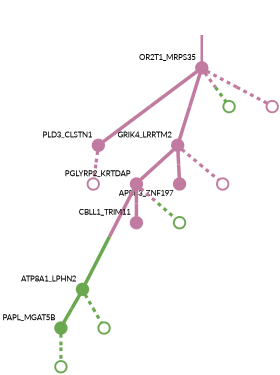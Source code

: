 strict digraph  {
graph[splines=false]; nodesep=0.7; rankdir=TB; ranksep=0.6; forcelabels=true; dpi=600; size=2.5;
0 [color="#c27ba0ff", fillcolor="#c27ba0ff", fixedsize=true, fontname=Lato, fontsize="12pt", height="0.25", label="", penwidth=3, shape=circle, style=filled, xlabel=OR2T1_MRPS35];
2 [color="#c27ba0ff", fillcolor="#c27ba0ff", fixedsize=true, fontname=Lato, fontsize="12pt", height="0.25", label="", penwidth=3, shape=circle, style=filled, xlabel=PLD3_CLSTN1];
3 [color="#c27ba0ff", fillcolor="#c27ba0ff", fixedsize=true, fontname=Lato, fontsize="12pt", height="0.25", label="", penwidth=3, shape=circle, style=filled, xlabel=GRIK4_LRRTM2];
8 [color="#6aa84fff", fillcolor="#6aa84fff", fixedsize=true, fontname=Lato, fontsize="12pt", height="0.25", label="", penwidth=3, shape=circle, style=solid, xlabel=""];
12 [color="#c27ba0ff", fillcolor="#c27ba0ff", fixedsize=true, fontname=Lato, fontsize="12pt", height="0.25", label="", penwidth=3, shape=circle, style=solid, xlabel=""];
1 [color="#6aa84fff", fillcolor="#6aa84fff", fixedsize=true, fontname=Lato, fontsize="12pt", height="0.25", label="", penwidth=3, shape=circle, style=filled, xlabel=ATP8A1_LPHN2];
6 [color="#6aa84fff", fillcolor="#6aa84fff", fixedsize=true, fontname=Lato, fontsize="12pt", height="0.25", label="", penwidth=3, shape=circle, style=filled, xlabel=PAPL_MGAT5B];
9 [color="#6aa84fff", fillcolor="#6aa84fff", fixedsize=true, fontname=Lato, fontsize="12pt", height="0.25", label="", penwidth=3, shape=circle, style=solid, xlabel=""];
13 [color="#c27ba0ff", fillcolor="#c27ba0ff", fixedsize=true, fontname=Lato, fontsize="12pt", height="0.25", label="", penwidth=3, shape=circle, style=solid, xlabel=""];
5 [color="#c27ba0ff", fillcolor="#c27ba0ff", fixedsize=true, fontname=Lato, fontsize="12pt", height="0.25", label="", penwidth=3, shape=circle, style=filled, xlabel=PGLYRP2_KRTDAP];
7 [color="#c27ba0ff", fillcolor="#c27ba0ff", fixedsize=true, fontname=Lato, fontsize="12pt", height="0.25", label="", penwidth=3, shape=circle, style=filled, xlabel=APBB3_ZNF197];
14 [color="#c27ba0ff", fillcolor="#c27ba0ff", fixedsize=true, fontname=Lato, fontsize="12pt", height="0.25", label="", penwidth=3, shape=circle, style=solid, xlabel=""];
4 [color="#c27ba0ff", fillcolor="#c27ba0ff", fixedsize=true, fontname=Lato, fontsize="12pt", height="0.25", label="", penwidth=3, shape=circle, style=filled, xlabel=CBLL1_TRIM11];
10 [color="#6aa84fff", fillcolor="#6aa84fff", fixedsize=true, fontname=Lato, fontsize="12pt", height="0.25", label="", penwidth=3, shape=circle, style=solid, xlabel=""];
11 [color="#6aa84fff", fillcolor="#6aa84fff", fixedsize=true, fontname=Lato, fontsize="12pt", height="0.25", label="", penwidth=3, shape=circle, style=solid, xlabel=""];
normal [label="", penwidth=3, style=invis, xlabel=OR2T1_MRPS35];
0 -> 2  [arrowsize=0, color="#c27ba0ff;0.5:#c27ba0ff", minlen="2.875", penwidth="5.5", style=solid];
0 -> 3  [arrowsize=0, color="#c27ba0ff;0.5:#c27ba0ff", minlen="2.2916667461395264", penwidth="5.5", style=solid];
0 -> 8  [arrowsize=0, color="#c27ba0ff;0.5:#6aa84fff", minlen="1.1041666269302368", penwidth=5, style=dashed];
0 -> 12  [arrowsize=0, color="#c27ba0ff;0.5:#c27ba0ff", minlen="1.1041666269302368", penwidth=5, style=dashed];
2 -> 13  [arrowsize=0, color="#c27ba0ff;0.5:#c27ba0ff", minlen="1.1041666269302368", penwidth=5, style=dashed];
3 -> 5  [arrowsize=0, color="#c27ba0ff;0.5:#c27ba0ff", minlen="1.5", penwidth="5.5", style=solid];
3 -> 7  [arrowsize=0, color="#c27ba0ff;0.5:#c27ba0ff", minlen="1.2083333730697632", penwidth="5.5", style=solid];
3 -> 14  [arrowsize=0, color="#c27ba0ff;0.5:#c27ba0ff", minlen="1.1041666269302368", penwidth=5, style=dashed];
1 -> 6  [arrowsize=0, color="#6aa84fff;0.5:#6aa84fff", minlen="1.2083333730697632", penwidth="5.5", style=solid];
1 -> 9  [arrowsize=0, color="#6aa84fff;0.5:#6aa84fff", minlen="1.1041666269302368", penwidth=5, style=dashed];
6 -> 11  [arrowsize=0, color="#6aa84fff;0.5:#6aa84fff", minlen="1.1041666269302368", penwidth=5, style=dashed];
5 -> 1  [arrowsize=0, color="#c27ba0ff;0.5:#6aa84fff", minlen="3.0", penwidth="5.5", style=solid];
5 -> 4  [arrowsize=0, color="#c27ba0ff;0.5:#c27ba0ff", minlen="1.5", penwidth="5.5", style=solid];
5 -> 10  [arrowsize=0, color="#c27ba0ff;0.5:#6aa84fff", minlen="1.1041666269302368", penwidth=5, style=dashed];
normal -> 0  [arrowsize=0, color="#c27ba0ff", label="", penwidth=4, style=solid];
}
